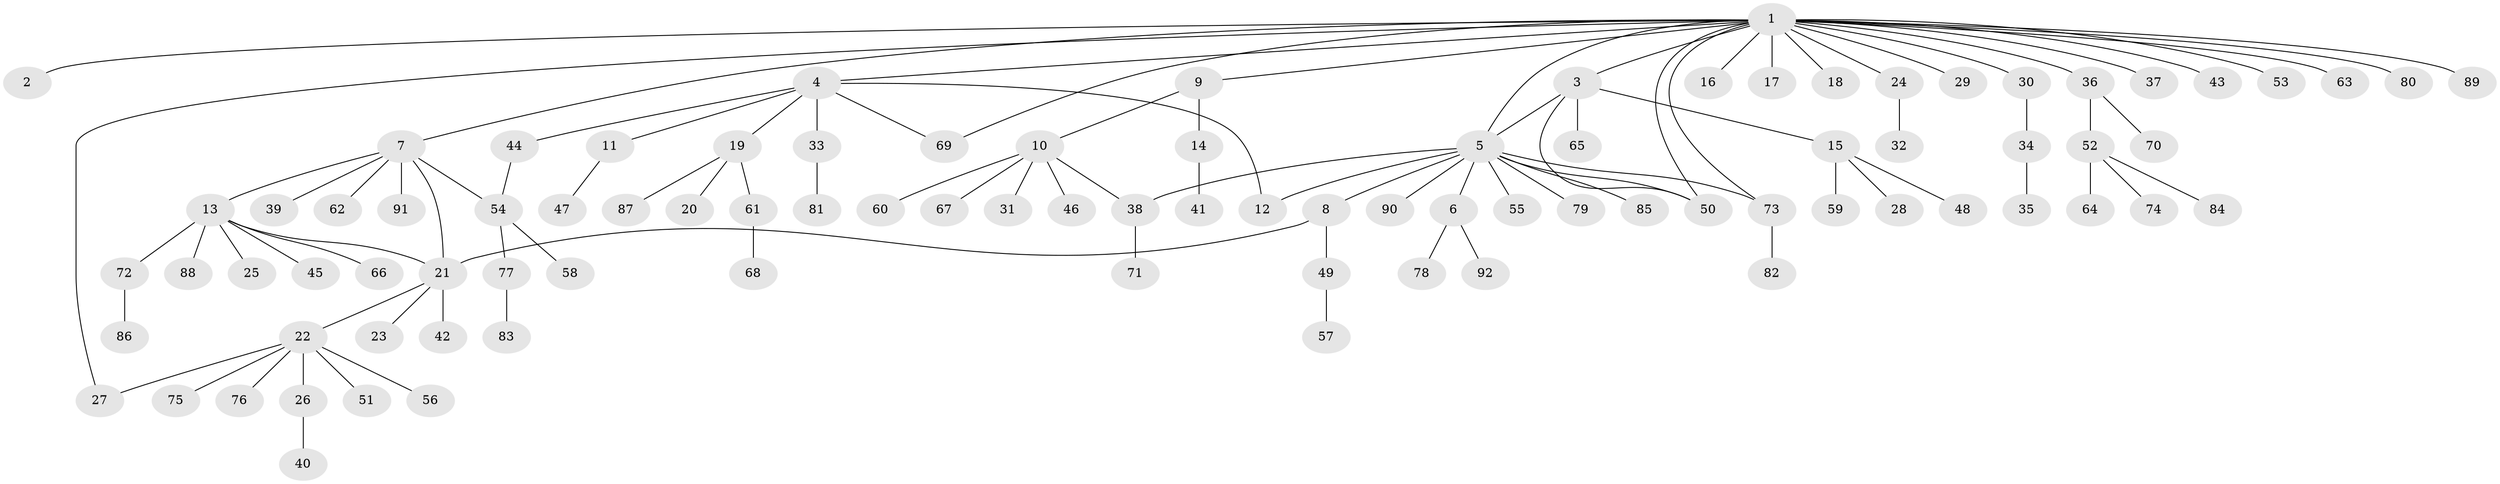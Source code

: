 // Generated by graph-tools (version 1.1) at 2025/47/03/09/25 04:47:47]
// undirected, 92 vertices, 102 edges
graph export_dot {
graph [start="1"]
  node [color=gray90,style=filled];
  1;
  2;
  3;
  4;
  5;
  6;
  7;
  8;
  9;
  10;
  11;
  12;
  13;
  14;
  15;
  16;
  17;
  18;
  19;
  20;
  21;
  22;
  23;
  24;
  25;
  26;
  27;
  28;
  29;
  30;
  31;
  32;
  33;
  34;
  35;
  36;
  37;
  38;
  39;
  40;
  41;
  42;
  43;
  44;
  45;
  46;
  47;
  48;
  49;
  50;
  51;
  52;
  53;
  54;
  55;
  56;
  57;
  58;
  59;
  60;
  61;
  62;
  63;
  64;
  65;
  66;
  67;
  68;
  69;
  70;
  71;
  72;
  73;
  74;
  75;
  76;
  77;
  78;
  79;
  80;
  81;
  82;
  83;
  84;
  85;
  86;
  87;
  88;
  89;
  90;
  91;
  92;
  1 -- 2;
  1 -- 3;
  1 -- 4;
  1 -- 5;
  1 -- 7;
  1 -- 9;
  1 -- 16;
  1 -- 17;
  1 -- 18;
  1 -- 24;
  1 -- 27;
  1 -- 29;
  1 -- 30;
  1 -- 36;
  1 -- 37;
  1 -- 43;
  1 -- 50;
  1 -- 53;
  1 -- 63;
  1 -- 69;
  1 -- 73;
  1 -- 80;
  1 -- 89;
  3 -- 5;
  3 -- 15;
  3 -- 50;
  3 -- 65;
  4 -- 11;
  4 -- 12;
  4 -- 19;
  4 -- 33;
  4 -- 44;
  4 -- 69;
  5 -- 6;
  5 -- 8;
  5 -- 12;
  5 -- 38;
  5 -- 50;
  5 -- 55;
  5 -- 73;
  5 -- 79;
  5 -- 85;
  5 -- 90;
  6 -- 78;
  6 -- 92;
  7 -- 13;
  7 -- 21;
  7 -- 39;
  7 -- 54;
  7 -- 62;
  7 -- 91;
  8 -- 21;
  8 -- 49;
  9 -- 10;
  9 -- 14;
  10 -- 31;
  10 -- 38;
  10 -- 46;
  10 -- 60;
  10 -- 67;
  11 -- 47;
  13 -- 21;
  13 -- 25;
  13 -- 45;
  13 -- 66;
  13 -- 72;
  13 -- 88;
  14 -- 41;
  15 -- 28;
  15 -- 48;
  15 -- 59;
  19 -- 20;
  19 -- 61;
  19 -- 87;
  21 -- 22;
  21 -- 23;
  21 -- 42;
  22 -- 26;
  22 -- 27;
  22 -- 51;
  22 -- 56;
  22 -- 75;
  22 -- 76;
  24 -- 32;
  26 -- 40;
  30 -- 34;
  33 -- 81;
  34 -- 35;
  36 -- 52;
  36 -- 70;
  38 -- 71;
  44 -- 54;
  49 -- 57;
  52 -- 64;
  52 -- 74;
  52 -- 84;
  54 -- 58;
  54 -- 77;
  61 -- 68;
  72 -- 86;
  73 -- 82;
  77 -- 83;
}
